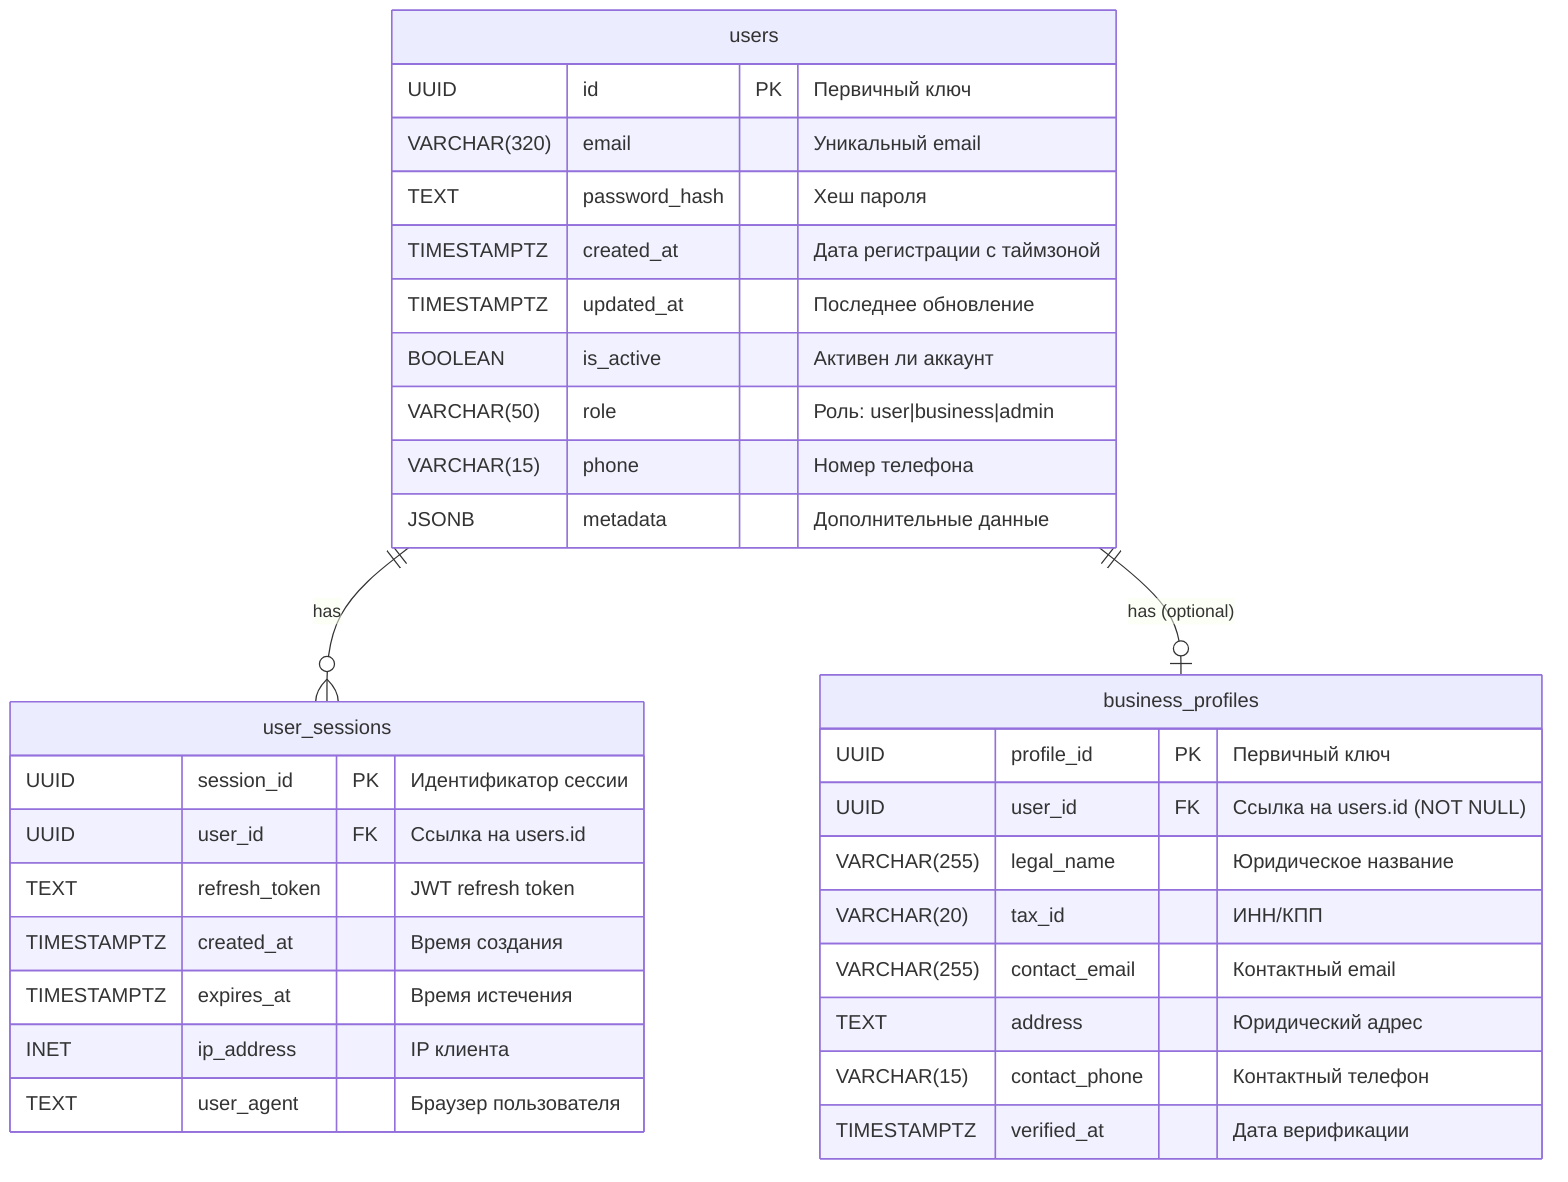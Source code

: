 erDiagram

users ||--o{ user_sessions : has
users ||--o| business_profiles : "has (optional)"

users {
    UUID id PK "Первичный ключ"
    VARCHAR(320) email "Уникальный email"
    TEXT password_hash "Хеш пароля"
    TIMESTAMPTZ created_at "Дата регистрации с таймзоной"
    TIMESTAMPTZ updated_at "Последнее обновление"
    BOOLEAN is_active "Активен ли аккаунт"
    VARCHAR(50) role "Роль: user|business|admin"
    VARCHAR(15) phone "Номер телефона"
    JSONB metadata "Дополнительные данные"
}

user_sessions {
    UUID session_id PK "Идентификатор сессии"
    UUID user_id FK "Ссылка на users.id"
    TEXT refresh_token "JWT refresh token"
    TIMESTAMPTZ created_at "Время создания"
    TIMESTAMPTZ expires_at "Время истечения"
    INET ip_address "IP клиента"
    TEXT user_agent "Браузер пользователя"
}

business_profiles {
    UUID profile_id PK "Первичный ключ"
    UUID user_id FK "Ссылка на users.id (NOT NULL)"
    VARCHAR(255) legal_name "Юридическое название"
    VARCHAR(20) tax_id "ИНН/КПП"
    VARCHAR(255) contact_email "Контактный email"
    TEXT address "Юридический адрес"
    VARCHAR(15) contact_phone "Контактный телефон"
    TIMESTAMPTZ verified_at "Дата верификации"
}